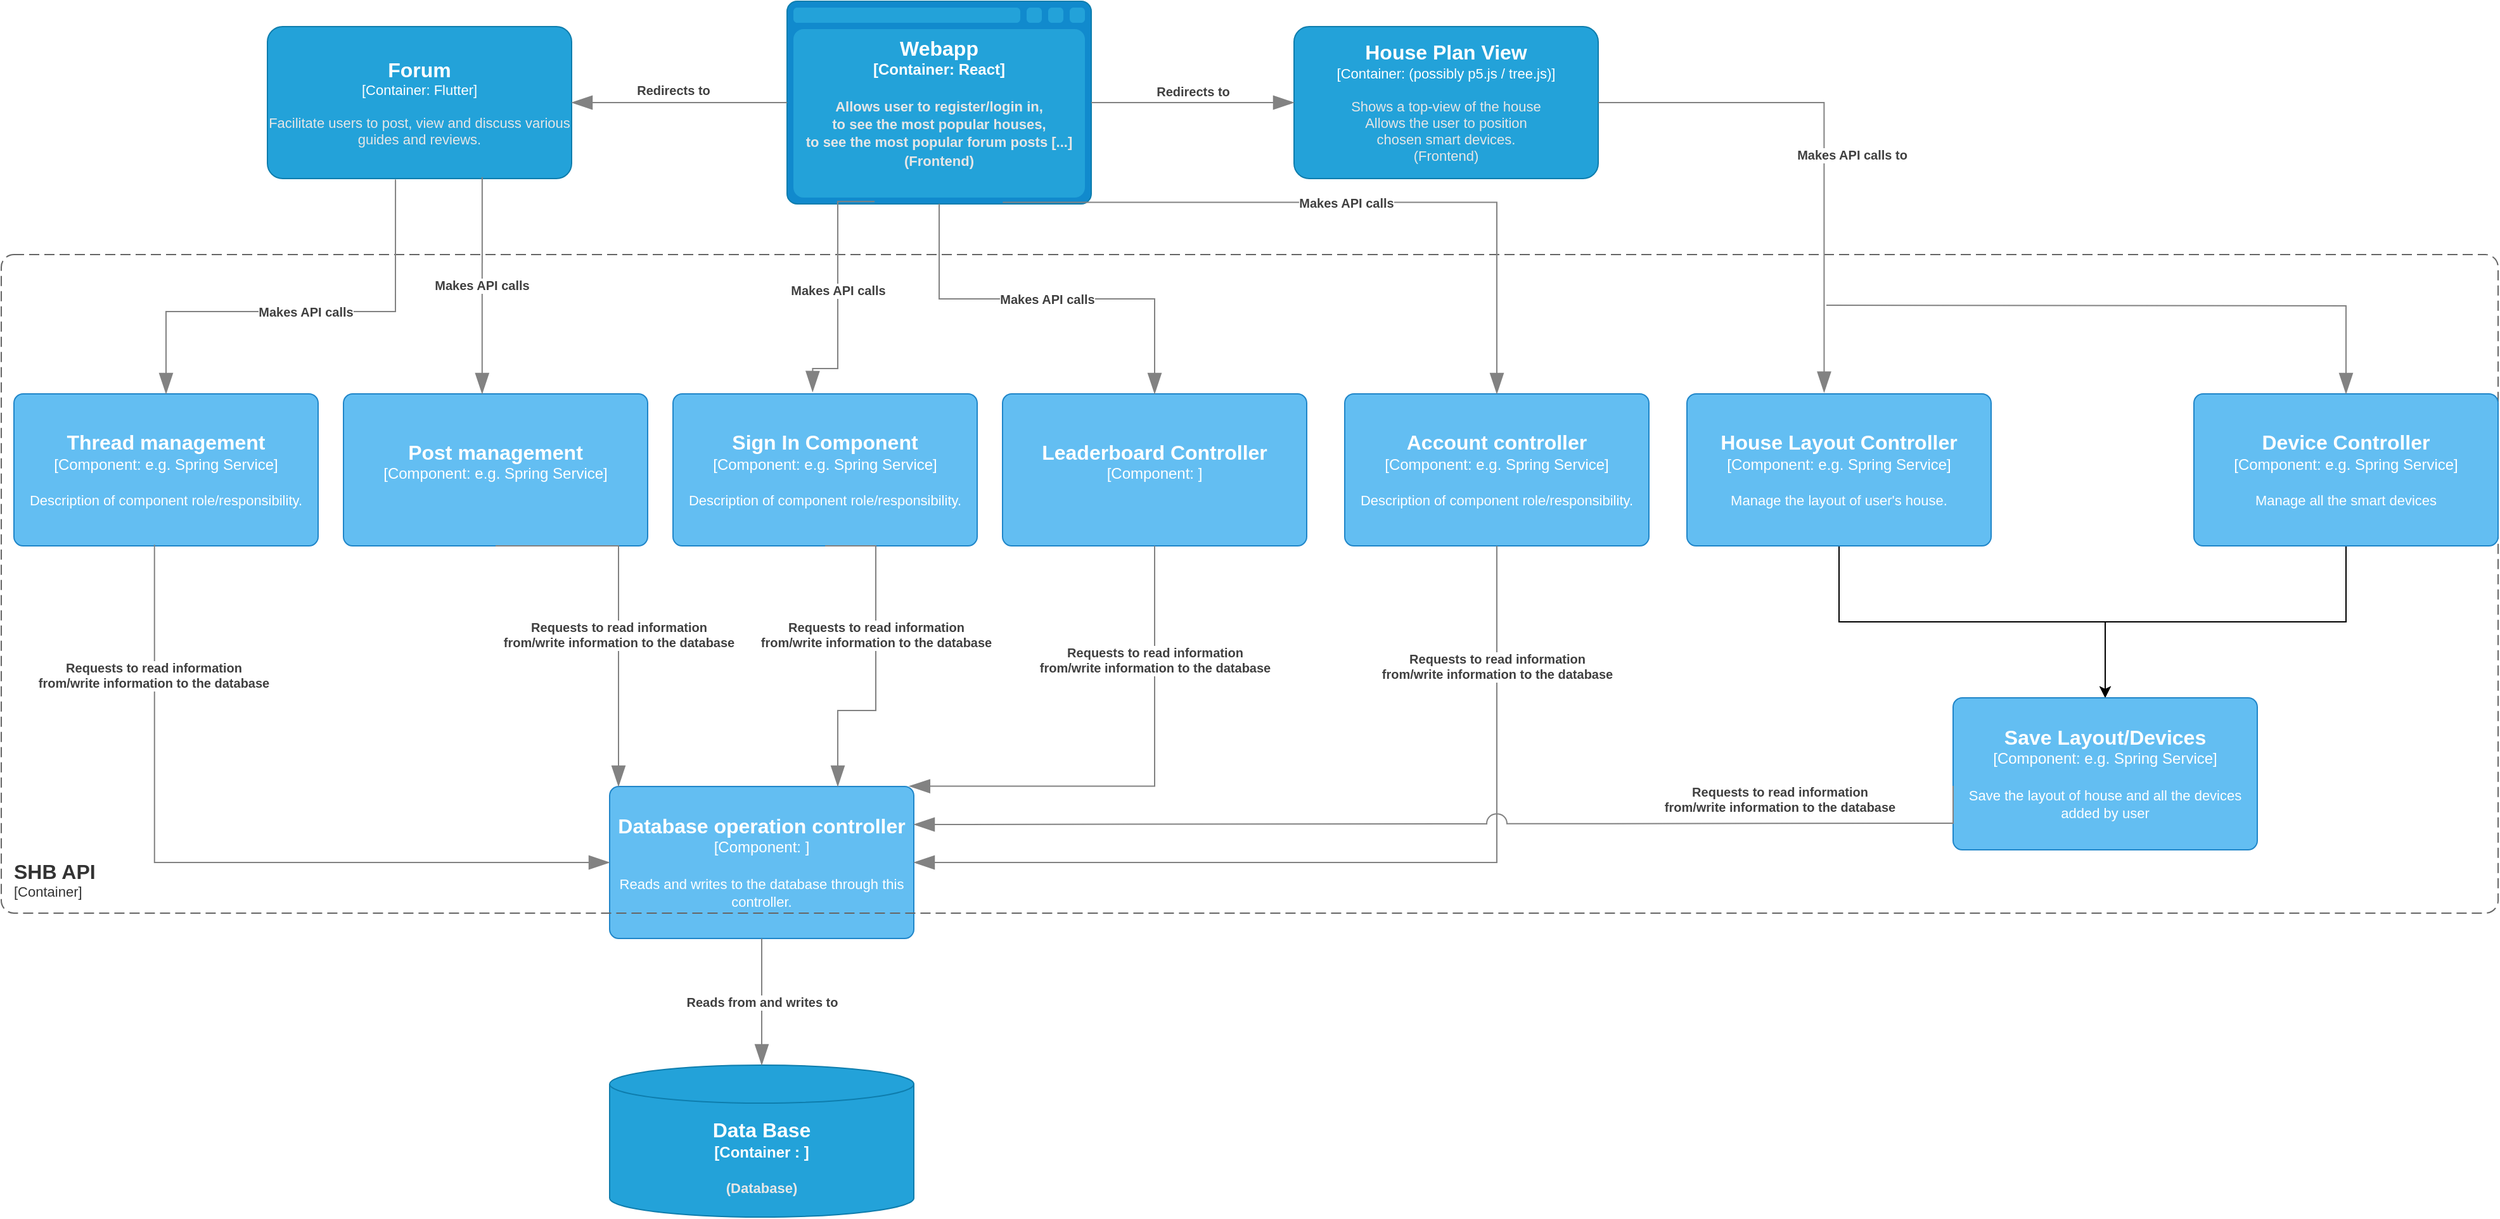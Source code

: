 <mxfile version="17.2.4" type="google"><diagram id="-z8tre7txHp5oWlBv7Ax" name="Page-1"><mxGraphModel grid="1" page="1" gridSize="10" guides="1" tooltips="1" connect="1" arrows="1" fold="1" pageScale="1" pageWidth="850" pageHeight="1100" math="0" shadow="0"><root><mxCell id="0"/><mxCell id="1" parent="0"/><object placeholders="1" c4Type="Webapp" c4Container="Container" c4Technology="React" c4Description="Allows user to register/login in, &#xA;to see the most popular houses, &#xA;to see the most popular forum posts [...]&#xA;(Frontend)" label="&lt;font style=&quot;font-size: 16px&quot;&gt;&lt;b&gt;%c4Type%&lt;/font&gt;&lt;div&gt;[%c4Container%:&amp;nbsp;%c4Technology%]&lt;/div&gt;&lt;br&gt;&lt;div&gt;&lt;font style=&quot;font-size: 11px&quot;&gt;&lt;font color=&quot;#E6E6E6&quot;&gt;%c4Description%&lt;/font&gt;&lt;/div&gt;" id="nEFwi3e7QY1FCoeLOy2n-24"><mxCell style="shape=mxgraph.c4.webBrowserContainer;whiteSpace=wrap;html=1;boundedLbl=1;rounded=0;labelBackgroundColor=none;fillColor=#118ACD;fontSize=12;fontColor=#ffffff;align=center;strokeColor=#0E7DAD;metaEdit=1;points=[[0.5,0,0],[1,0.25,0],[1,0.5,0],[1,0.75,0],[0.5,1,0],[0,0.75,0],[0,0.5,0],[0,0.25,0]];resizable=0;" vertex="1" parent="1"><mxGeometry x="620" y="580" width="240" height="160" as="geometry"/></mxCell></object><object placeholders="1" c4Name="House Plan View" c4Type="Container" c4Technology="(possibly p5.js / tree.js)" c4Description="Shows a top-view of the house&#xA;Allows the user to position&#xA;chosen smart devices.&#xA;(Frontend)" label="&lt;font style=&quot;font-size: 16px&quot;&gt;&lt;b&gt;%c4Name%&lt;/b&gt;&lt;/font&gt;&lt;div&gt;[%c4Type%: %c4Technology%]&lt;/div&gt;&lt;br&gt;&lt;div&gt;&lt;font style=&quot;font-size: 11px&quot;&gt;&lt;font color=&quot;#E6E6E6&quot;&gt;%c4Description%&lt;/font&gt;&lt;/div&gt;" id="nEFwi3e7QY1FCoeLOy2n-25"><mxCell style="rounded=1;whiteSpace=wrap;html=1;fontSize=11;labelBackgroundColor=none;fillColor=#23A2D9;fontColor=#ffffff;align=center;arcSize=10;strokeColor=#0E7DAD;metaEdit=1;resizable=0;points=[[0.25,0,0],[0.5,0,0],[0.75,0,0],[1,0.25,0],[1,0.5,0],[1,0.75,0],[0.75,1,0],[0.5,1,0],[0.25,1,0],[0,0.75,0],[0,0.5,0],[0,0.25,0]];" vertex="1" parent="1"><mxGeometry x="1020" y="600" width="240" height="120" as="geometry"/></mxCell></object><object placeholders="1" c4Type="Data Base" c4Container="Container " c4Technology="" c4Description="(Database)" label="&lt;font style=&quot;font-size: 16px&quot;&gt;&lt;b&gt;%c4Type%&lt;/font&gt;&lt;div&gt;[%c4Container%:&amp;nbsp;%c4Technology%]&lt;/div&gt;&lt;br&gt;&lt;div&gt;&lt;font style=&quot;font-size: 11px&quot;&gt;&lt;font color=&quot;#E6E6E6&quot;&gt;%c4Description%&lt;/font&gt;&lt;/div&gt;" id="nEFwi3e7QY1FCoeLOy2n-26"><mxCell style="shape=cylinder3;size=15;whiteSpace=wrap;html=1;boundedLbl=1;rounded=0;labelBackgroundColor=none;fillColor=#23A2D9;fontSize=12;fontColor=#ffffff;align=center;strokeColor=#0E7DAD;metaEdit=1;points=[[0.5,0,0],[1,0.25,0],[1,0.5,0],[1,0.75,0],[0.5,1,0],[0,0.75,0],[0,0.5,0],[0,0.25,0]];resizable=0;" vertex="1" parent="1"><mxGeometry x="480" y="1420" width="240" height="120" as="geometry"/></mxCell></object><object placeholders="1" c4Type="Relationship" c4Description="Redirects to" label="&lt;div style=&quot;text-align: left&quot;&gt;&lt;div style=&quot;text-align: center&quot;&gt;&lt;b&gt;%c4Description%&lt;/b&gt;&lt;/div&gt;" id="nEFwi3e7QY1FCoeLOy2n-33"><mxCell style="endArrow=blockThin;html=1;fontSize=10;fontColor=#404040;strokeWidth=1;endFill=1;strokeColor=#828282;elbow=vertical;metaEdit=1;endSize=14;startSize=14;jumpStyle=arc;jumpSize=16;rounded=0;edgeStyle=orthogonalEdgeStyle;exitX=1;exitY=0.5;exitDx=0;exitDy=0;exitPerimeter=0;entryX=0;entryY=0.5;entryDx=0;entryDy=0;entryPerimeter=0;" edge="1" parent="1" source="nEFwi3e7QY1FCoeLOy2n-24" target="nEFwi3e7QY1FCoeLOy2n-25"><mxGeometry y="9" width="240" relative="1" as="geometry"><mxPoint x="460" y="450" as="sourcePoint"/><mxPoint x="960" y="620" as="targetPoint"/><mxPoint as="offset"/></mxGeometry></mxCell></object><object placeholders="1" c4Name="Forum" c4Type="Container" c4Technology="Flutter" c4Description="Facilitate users to post, view and discuss various guides and reviews." label="&lt;font style=&quot;font-size: 16px&quot;&gt;&lt;b&gt;%c4Name%&lt;/b&gt;&lt;/font&gt;&lt;div&gt;[%c4Type%: %c4Technology%]&lt;/div&gt;&lt;br&gt;&lt;div&gt;&lt;font style=&quot;font-size: 11px&quot;&gt;&lt;font color=&quot;#E6E6E6&quot;&gt;%c4Description%&lt;/font&gt;&lt;/div&gt;" id="nEFwi3e7QY1FCoeLOy2n-39"><mxCell style="rounded=1;whiteSpace=wrap;html=1;fontSize=11;labelBackgroundColor=none;fillColor=#23A2D9;fontColor=#ffffff;align=center;arcSize=10;strokeColor=#0E7DAD;metaEdit=1;resizable=0;points=[[0.25,0,0],[0.5,0,0],[0.75,0,0],[1,0.25,0],[1,0.5,0],[1,0.75,0],[0.75,1,0],[0.5,1,0],[0.25,1,0],[0,0.75,0],[0,0.5,0],[0,0.25,0]];" vertex="1" parent="1"><mxGeometry x="210" y="600" width="240" height="120" as="geometry"/></mxCell></object><object placeholders="1" c4Name="Database operation controller" c4Type="Component" c4Technology="" c4Description="Reads and writes to the database through this controller." label="&lt;font style=&quot;font-size: 16px&quot;&gt;&lt;b&gt;%c4Name%&lt;/b&gt;&lt;/font&gt;&lt;div&gt;[%c4Type%: %c4Technology%]&lt;/div&gt;&lt;br&gt;&lt;div&gt;&lt;font style=&quot;font-size: 11px&quot;&gt;%c4Description%&lt;/font&gt;&lt;/div&gt;" id="ho9diYFYqr6Msoam_mI7-1"><mxCell style="rounded=1;whiteSpace=wrap;html=1;labelBackgroundColor=none;fillColor=#63BEF2;fontColor=#ffffff;align=center;arcSize=6;strokeColor=#2086C9;metaEdit=1;resizable=0;points=[[0.25,0,0],[0.5,0,0],[0.75,0,0],[1,0.25,0],[1,0.5,0],[1,0.75,0],[0.75,1,0],[0.5,1,0],[0.25,1,0],[0,0.75,0],[0,0.5,0],[0,0.25,0]];" vertex="1" parent="1"><mxGeometry x="480" y="1200" width="240" height="120" as="geometry"/></mxCell></object><object placeholders="1" c4Name="SHB API" c4Type="ContainerScopeBoundary" c4Application="Container" label="&lt;font style=&quot;font-size: 16px&quot;&gt;&lt;b&gt;&lt;div style=&quot;text-align: left&quot;&gt;%c4Name%&lt;/div&gt;&lt;/b&gt;&lt;/font&gt;&lt;div style=&quot;text-align: left&quot;&gt;[%c4Application%]&lt;/div&gt;" id="ho9diYFYqr6Msoam_mI7-3"><mxCell style="rounded=1;fontSize=11;whiteSpace=wrap;html=1;dashed=1;arcSize=20;fillColor=none;strokeColor=#666666;fontColor=#333333;labelBackgroundColor=none;align=left;verticalAlign=bottom;labelBorderColor=none;spacingTop=0;spacing=10;dashPattern=8 4;metaEdit=1;rotatable=0;perimeter=rectanglePerimeter;noLabel=0;labelPadding=0;allowArrows=0;connectable=0;expand=0;recursiveResize=0;editable=1;pointerEvents=0;absoluteArcSize=1;points=[[0.25,0,0],[0.5,0,0],[0.75,0,0],[1,0.25,0],[1,0.5,0],[1,0.75,0],[0.75,1,0],[0.5,1,0],[0.25,1,0],[0,0.75,0],[0,0.5,0],[0,0.25,0]];" vertex="1" parent="1"><mxGeometry y="780" width="1970" height="520" as="geometry"/></mxCell></object><object placeholders="1" c4Name="Leaderboard Controller" c4Type="Component" c4Technology="" c4Description="" label="&lt;font style=&quot;font-size: 16px&quot;&gt;&lt;b&gt;%c4Name%&lt;/b&gt;&lt;/font&gt;&lt;div&gt;[%c4Type%: %c4Technology%]&lt;/div&gt;&lt;br&gt;&lt;div&gt;&lt;font style=&quot;font-size: 11px&quot;&gt;%c4Description%&lt;/font&gt;&lt;/div&gt;" id="nEFwi3e7QY1FCoeLOy2n-49"><mxCell style="rounded=1;whiteSpace=wrap;html=1;labelBackgroundColor=none;fillColor=#63BEF2;fontColor=#ffffff;align=center;arcSize=6;strokeColor=#2086C9;metaEdit=1;resizable=0;points=[[0.25,0,0],[0.5,0,0],[0.75,0,0],[1,0.25,0],[1,0.5,0],[1,0.75,0],[0.75,1,0],[0.5,1,0],[0.25,1,0],[0,0.75,0],[0,0.5,0],[0,0.25,0]];" vertex="1" parent="1"><mxGeometry x="790" y="890" width="240" height="120" as="geometry"/></mxCell></object><object placeholders="1" c4Name="Thread management" c4Type="Component" c4Technology="e.g. Spring Service" c4Description="Description of component role/responsibility." label="&lt;font style=&quot;font-size: 16px&quot;&gt;&lt;b&gt;%c4Name%&lt;/b&gt;&lt;/font&gt;&lt;div&gt;[%c4Type%: %c4Technology%]&lt;/div&gt;&lt;br&gt;&lt;div&gt;&lt;font style=&quot;font-size: 11px&quot;&gt;%c4Description%&lt;/font&gt;&lt;/div&gt;" id="nEFwi3e7QY1FCoeLOy2n-50"><mxCell style="rounded=1;whiteSpace=wrap;html=1;labelBackgroundColor=none;fillColor=#63BEF2;fontColor=#ffffff;align=center;arcSize=6;strokeColor=#2086C9;metaEdit=1;resizable=0;points=[[0.25,0,0],[0.5,0,0],[0.75,0,0],[1,0.25,0],[1,0.5,0],[1,0.75,0],[0.75,1,0],[0.5,1,0],[0.25,1,0],[0,0.75,0],[0,0.5,0],[0,0.25,0]];" vertex="1" parent="1"><mxGeometry x="10" y="890" width="240" height="120" as="geometry"/></mxCell></object><object placeholders="1" c4Name="Post management" c4Type="Component" c4Technology="e.g. Spring Service" c4Description="" label="&lt;font style=&quot;font-size: 16px&quot;&gt;&lt;b&gt;%c4Name%&lt;/b&gt;&lt;/font&gt;&lt;div&gt;[%c4Type%: %c4Technology%]&lt;/div&gt;&lt;br&gt;&lt;div&gt;&lt;font style=&quot;font-size: 11px&quot;&gt;%c4Description%&lt;/font&gt;&lt;/div&gt;" id="ho9diYFYqr6Msoam_mI7-4"><mxCell style="rounded=1;whiteSpace=wrap;html=1;labelBackgroundColor=none;fillColor=#63BEF2;fontColor=#ffffff;align=center;arcSize=6;strokeColor=#2086C9;metaEdit=1;resizable=0;points=[[0.25,0,0],[0.5,0,0],[0.75,0,0],[1,0.25,0],[1,0.5,0],[1,0.75,0],[0.75,1,0],[0.5,1,0],[0.25,1,0],[0,0.75,0],[0,0.5,0],[0,0.25,0]];" vertex="1" parent="1"><mxGeometry x="270" y="890" width="240" height="120" as="geometry"/></mxCell></object><object placeholders="1" c4Name="Account controller" c4Type="Component" c4Technology="e.g. Spring Service" c4Description="Description of component role/responsibility." label="&lt;font style=&quot;font-size: 16px&quot;&gt;&lt;b&gt;%c4Name%&lt;/b&gt;&lt;/font&gt;&lt;div&gt;[%c4Type%: %c4Technology%]&lt;/div&gt;&lt;br&gt;&lt;div&gt;&lt;font style=&quot;font-size: 11px&quot;&gt;%c4Description%&lt;/font&gt;&lt;/div&gt;" id="ho9diYFYqr6Msoam_mI7-5"><mxCell style="rounded=1;whiteSpace=wrap;html=1;labelBackgroundColor=none;fillColor=#63BEF2;fontColor=#ffffff;align=center;arcSize=6;strokeColor=#2086C9;metaEdit=1;resizable=0;points=[[0.25,0,0],[0.5,0,0],[0.75,0,0],[1,0.25,0],[1,0.5,0],[1,0.75,0],[0.75,1,0],[0.5,1,0],[0.25,1,0],[0,0.75,0],[0,0.5,0],[0,0.25,0]];" vertex="1" parent="1"><mxGeometry x="1060" y="890" width="240" height="120" as="geometry"/></mxCell></object><object placeholders="1" c4Type="Relationship" c4Description="Requests to read information&#xA; from/write information to the database" label="&lt;div style=&quot;text-align: left&quot;&gt;&lt;div style=&quot;text-align: center&quot;&gt;&lt;b&gt;%c4Description%&lt;/b&gt;&lt;/div&gt;" id="xDx-KU9tCb6xmklgKUWT-1"><mxCell style="endArrow=blockThin;html=1;fontSize=10;fontColor=#404040;strokeWidth=1;endFill=1;strokeColor=#828282;elbow=vertical;metaEdit=1;endSize=14;startSize=14;jumpStyle=arc;jumpSize=16;rounded=0;edgeStyle=orthogonalEdgeStyle;exitX=0.462;exitY=0.993;exitDx=0;exitDy=0;exitPerimeter=0;entryX=0;entryY=0.5;entryDx=0;entryDy=0;entryPerimeter=0;" edge="1" parent="1" source="nEFwi3e7QY1FCoeLOy2n-50" target="ho9diYFYqr6Msoam_mI7-1"><mxGeometry x="-0.663" y="-1" width="240" relative="1" as="geometry"><mxPoint x="240" y="1100" as="sourcePoint"/><mxPoint x="480" y="1100" as="targetPoint"/><mxPoint as="offset"/></mxGeometry></mxCell></object><object placeholders="1" c4Type="Relationship" c4Description="Requests to read information&#xA; from/write information to the database" label="&lt;div style=&quot;text-align: left&quot;&gt;&lt;div style=&quot;text-align: center&quot;&gt;&lt;b&gt;%c4Description%&lt;/b&gt;&lt;/div&gt;" id="xDx-KU9tCb6xmklgKUWT-3"><mxCell style="endArrow=blockThin;html=1;fontSize=10;fontColor=#404040;strokeWidth=1;endFill=1;strokeColor=#828282;elbow=vertical;metaEdit=1;endSize=14;startSize=14;jumpStyle=arc;jumpSize=16;rounded=0;edgeStyle=orthogonalEdgeStyle;exitX=0.5;exitY=1;exitDx=0;exitDy=0;exitPerimeter=0;" edge="1" parent="1" source="ho9diYFYqr6Msoam_mI7-4"><mxGeometry x="0.164" width="240" relative="1" as="geometry"><mxPoint x="200.88" y="1019.16" as="sourcePoint"/><mxPoint x="487" y="1200" as="targetPoint"/><Array as="points"><mxPoint x="487" y="1010"/><mxPoint x="487" y="1105"/></Array><mxPoint as="offset"/></mxGeometry></mxCell></object><object placeholders="1" c4Type="Relationship" c4Description="Requests to read information&#xA; from/write information to the database" label="&lt;div style=&quot;text-align: left&quot;&gt;&lt;div style=&quot;text-align: center&quot;&gt;&lt;b&gt;%c4Description%&lt;/b&gt;&lt;/div&gt;" id="xDx-KU9tCb6xmklgKUWT-4"><mxCell style="endArrow=blockThin;html=1;fontSize=10;fontColor=#404040;strokeWidth=1;endFill=1;strokeColor=#828282;elbow=vertical;metaEdit=1;endSize=14;startSize=14;jumpStyle=arc;jumpSize=16;rounded=0;edgeStyle=orthogonalEdgeStyle;exitX=0.5;exitY=1;exitDx=0;exitDy=0;exitPerimeter=0;entryX=0.985;entryY=-0.002;entryDx=0;entryDy=0;entryPerimeter=0;" edge="1" parent="1" source="nEFwi3e7QY1FCoeLOy2n-49" target="ho9diYFYqr6Msoam_mI7-1"><mxGeometry x="-0.53" width="240" relative="1" as="geometry"><mxPoint x="803" y="1050" as="sourcePoint"/><mxPoint x="800" y="1240" as="targetPoint"/><Array as="points"><mxPoint x="910" y="1200"/></Array><mxPoint as="offset"/></mxGeometry></mxCell></object><object placeholders="1" c4Type="Relationship" c4Description="Requests to read information&#xA; from/write information to the database" label="&lt;div style=&quot;text-align: left&quot;&gt;&lt;div style=&quot;text-align: center&quot;&gt;&lt;b&gt;%c4Description%&lt;/b&gt;&lt;/div&gt;" id="xDx-KU9tCb6xmklgKUWT-5"><mxCell style="endArrow=blockThin;html=1;fontSize=10;fontColor=#404040;strokeWidth=1;endFill=1;strokeColor=#828282;elbow=vertical;metaEdit=1;endSize=14;startSize=14;jumpStyle=arc;jumpSize=16;rounded=0;edgeStyle=orthogonalEdgeStyle;exitX=0.5;exitY=1;exitDx=0;exitDy=0;exitPerimeter=0;entryX=1;entryY=0.5;entryDx=0;entryDy=0;entryPerimeter=0;" edge="1" parent="1" source="ho9diYFYqr6Msoam_mI7-5" target="ho9diYFYqr6Msoam_mI7-1"><mxGeometry x="-0.733" width="240" relative="1" as="geometry"><mxPoint x="200.88" y="1019.16" as="sourcePoint"/><mxPoint x="490" y="1270" as="targetPoint"/><mxPoint as="offset"/></mxGeometry></mxCell></object><object placeholders="1" c4Type="Relationship" c4Description="Makes API calls" label="&lt;div style=&quot;text-align: left&quot;&gt;&lt;div style=&quot;text-align: center&quot;&gt;&lt;b&gt;%c4Description%&lt;/b&gt;&lt;/div&gt;" id="xDx-KU9tCb6xmklgKUWT-8"><mxCell style="endArrow=blockThin;html=1;fontSize=10;fontColor=#404040;strokeWidth=1;endFill=1;strokeColor=#828282;elbow=vertical;metaEdit=1;endSize=14;startSize=14;jumpStyle=arc;jumpSize=16;rounded=0;edgeStyle=orthogonalEdgeStyle;entryX=0.5;entryY=0;entryDx=0;entryDy=0;entryPerimeter=0;exitX=0.421;exitY=1.006;exitDx=0;exitDy=0;exitPerimeter=0;" edge="1" parent="1" source="nEFwi3e7QY1FCoeLOy2n-39" target="nEFwi3e7QY1FCoeLOy2n-50"><mxGeometry width="240" relative="1" as="geometry"><mxPoint x="311" y="770" as="sourcePoint"/><mxPoint x="310" y="710" as="targetPoint"/><Array as="points"><mxPoint x="311" y="825"/><mxPoint x="130" y="825"/></Array></mxGeometry></mxCell></object><mxCell id="IchLfw0oGWnLWRFMGbU5-4" style="edgeStyle=orthogonalEdgeStyle;rounded=0;orthogonalLoop=1;jettySize=auto;html=1;exitX=0.5;exitY=1;exitDx=0;exitDy=0;exitPerimeter=0;" edge="1" parent="1" source="IchLfw0oGWnLWRFMGbU5-1" target="IchLfw0oGWnLWRFMGbU5-3"><mxGeometry relative="1" as="geometry"/></mxCell><object placeholders="1" c4Name="House Layout Controller" c4Type="Component" c4Technology="e.g. Spring Service" c4Description="Manage the layout of user's house." label="&lt;font style=&quot;font-size: 16px&quot;&gt;&lt;b&gt;%c4Name%&lt;/b&gt;&lt;/font&gt;&lt;div&gt;[%c4Type%: %c4Technology%]&lt;/div&gt;&lt;br&gt;&lt;div&gt;&lt;font style=&quot;font-size: 11px&quot;&gt;%c4Description%&lt;/font&gt;&lt;/div&gt;" id="IchLfw0oGWnLWRFMGbU5-1"><mxCell style="rounded=1;whiteSpace=wrap;html=1;labelBackgroundColor=none;fillColor=#63BEF2;fontColor=#ffffff;align=center;arcSize=6;strokeColor=#2086C9;metaEdit=1;resizable=0;points=[[0.25,0,0],[0.5,0,0],[0.75,0,0],[1,0.25,0],[1,0.5,0],[1,0.75,0],[0.75,1,0],[0.5,1,0],[0.25,1,0],[0,0.75,0],[0,0.5,0],[0,0.25,0]];" vertex="1" parent="1"><mxGeometry x="1330" y="890" width="240" height="120" as="geometry"/></mxCell></object><object placeholders="1" c4Type="Relationship" c4Description="Makes API calls" label="&lt;div style=&quot;text-align: left&quot;&gt;&lt;div style=&quot;text-align: center&quot;&gt;&lt;b&gt;%c4Description%&lt;/b&gt;&lt;/div&gt;" id="xDx-KU9tCb6xmklgKUWT-9"><mxCell style="endArrow=blockThin;html=1;fontSize=10;fontColor=#404040;strokeWidth=1;endFill=1;strokeColor=#828282;elbow=vertical;metaEdit=1;endSize=14;startSize=14;jumpStyle=arc;jumpSize=16;rounded=0;edgeStyle=orthogonalEdgeStyle;exitX=0.706;exitY=0.991;exitDx=0;exitDy=0;exitPerimeter=0;" edge="1" parent="1" source="nEFwi3e7QY1FCoeLOy2n-39"><mxGeometry x="-0.009" width="240" relative="1" as="geometry"><mxPoint x="-170" y="630" as="sourcePoint"/><mxPoint x="380" y="890" as="targetPoint"/><Array as="points"><mxPoint x="379" y="890"/></Array><mxPoint as="offset"/></mxGeometry></mxCell></object><mxCell id="IchLfw0oGWnLWRFMGbU5-5" style="edgeStyle=orthogonalEdgeStyle;rounded=0;orthogonalLoop=1;jettySize=auto;html=1;entryX=0.5;entryY=0;entryDx=0;entryDy=0;entryPerimeter=0;" edge="1" parent="1" source="IchLfw0oGWnLWRFMGbU5-2" target="IchLfw0oGWnLWRFMGbU5-3"><mxGeometry relative="1" as="geometry"/></mxCell><object placeholders="1" c4Name="Device Controller" c4Type="Component" c4Technology="e.g. Spring Service" c4Description="Manage all the smart devices  " label="&lt;font style=&quot;font-size: 16px&quot;&gt;&lt;b&gt;%c4Name%&lt;/b&gt;&lt;/font&gt;&lt;div&gt;[%c4Type%: %c4Technology%]&lt;/div&gt;&lt;br&gt;&lt;div&gt;&lt;font style=&quot;font-size: 11px&quot;&gt;%c4Description%&lt;/font&gt;&lt;/div&gt;" id="IchLfw0oGWnLWRFMGbU5-2"><mxCell style="rounded=1;whiteSpace=wrap;html=1;labelBackgroundColor=none;fillColor=#63BEF2;fontColor=#ffffff;align=center;arcSize=6;strokeColor=#2086C9;metaEdit=1;resizable=0;points=[[0.25,0,0],[0.5,0,0],[0.75,0,0],[1,0.25,0],[1,0.5,0],[1,0.75,0],[0.75,1,0],[0.5,1,0],[0.25,1,0],[0,0.75,0],[0,0.5,0],[0,0.25,0]];" vertex="1" parent="1"><mxGeometry x="1730" y="890" width="240" height="120" as="geometry"/></mxCell></object><object placeholders="1" c4Name="Save Layout/Devices" c4Type="Component" c4Technology="e.g. Spring Service" c4Description="Save the layout of house and all the devices added by user" label="&lt;font style=&quot;font-size: 16px&quot;&gt;&lt;b&gt;%c4Name%&lt;/b&gt;&lt;/font&gt;&lt;div&gt;[%c4Type%: %c4Technology%]&lt;/div&gt;&lt;br&gt;&lt;div&gt;&lt;font style=&quot;font-size: 11px&quot;&gt;%c4Description%&lt;/font&gt;&lt;/div&gt;" id="IchLfw0oGWnLWRFMGbU5-3"><mxCell style="rounded=1;whiteSpace=wrap;html=1;labelBackgroundColor=none;fillColor=#63BEF2;fontColor=#ffffff;align=center;arcSize=6;strokeColor=#2086C9;metaEdit=1;resizable=0;points=[[0.25,0,0],[0.5,0,0],[0.75,0,0],[1,0.25,0],[1,0.5,0],[1,0.75,0],[0.75,1,0],[0.5,1,0],[0.25,1,0],[0,0.75,0],[0,0.5,0],[0,0.25,0]];" vertex="1" parent="1"><mxGeometry x="1540" y="1130" width="240" height="120" as="geometry"/></mxCell></object><object placeholders="1" c4Type="Relationship" c4Description="Makes API calls" label="&lt;div style=&quot;text-align: left&quot;&gt;&lt;div style=&quot;text-align: center&quot;&gt;&lt;b&gt;%c4Description%&lt;/b&gt;&lt;/div&gt;" id="xDx-KU9tCb6xmklgKUWT-11"><mxCell style="endArrow=blockThin;html=1;fontSize=10;fontColor=#404040;strokeWidth=1;endFill=1;strokeColor=#828282;elbow=vertical;metaEdit=1;endSize=14;startSize=14;jumpStyle=arc;jumpSize=16;rounded=0;edgeStyle=orthogonalEdgeStyle;exitX=0.5;exitY=1;exitDx=0;exitDy=0;exitPerimeter=0;entryX=0.5;entryY=0;entryDx=0;entryDy=0;entryPerimeter=0;" edge="1" parent="1" source="nEFwi3e7QY1FCoeLOy2n-24" target="nEFwi3e7QY1FCoeLOy2n-49"><mxGeometry width="240" relative="1" as="geometry"><mxPoint x="760" y="770" as="sourcePoint"/><mxPoint x="1000" y="770" as="targetPoint"/></mxGeometry></mxCell></object><object placeholders="1" c4Type="Relationship" c4Description="Reads from and writes to" label="&lt;div style=&quot;text-align: left&quot;&gt;&lt;div style=&quot;text-align: center&quot;&gt;&lt;b&gt;%c4Description%&lt;/b&gt;&lt;/div&gt;" id="xDx-KU9tCb6xmklgKUWT-12"><mxCell style="endArrow=blockThin;html=1;fontSize=10;fontColor=#404040;strokeWidth=1;endFill=1;strokeColor=#828282;elbow=vertical;metaEdit=1;endSize=14;startSize=14;jumpStyle=arc;jumpSize=16;rounded=0;edgeStyle=orthogonalEdgeStyle;exitX=0.5;exitY=1;exitDx=0;exitDy=0;exitPerimeter=0;entryX=0.5;entryY=0;entryDx=0;entryDy=0;entryPerimeter=0;" edge="1" parent="1" source="ho9diYFYqr6Msoam_mI7-1" target="nEFwi3e7QY1FCoeLOy2n-26"><mxGeometry width="240" relative="1" as="geometry"><mxPoint x="310" y="1430" as="sourcePoint"/><mxPoint x="550" y="1430" as="targetPoint"/></mxGeometry></mxCell></object><object placeholders="1" c4Type="Relationship" c4Description="Makes API calls" label="&lt;div style=&quot;text-align: left&quot;&gt;&lt;div style=&quot;text-align: center&quot;&gt;&lt;b&gt;%c4Description%&lt;/b&gt;&lt;/div&gt;" id="xDx-KU9tCb6xmklgKUWT-13"><mxCell style="endArrow=blockThin;html=1;fontSize=10;fontColor=#404040;strokeWidth=1;endFill=1;strokeColor=#828282;elbow=vertical;metaEdit=1;endSize=14;startSize=14;jumpStyle=arc;jumpSize=16;rounded=0;edgeStyle=orthogonalEdgeStyle;exitX=0.709;exitY=0.992;exitDx=0;exitDy=0;exitPerimeter=0;entryX=0.5;entryY=0;entryDx=0;entryDy=0;entryPerimeter=0;" edge="1" parent="1" source="nEFwi3e7QY1FCoeLOy2n-24" target="ho9diYFYqr6Msoam_mI7-5"><mxGeometry width="240" relative="1" as="geometry"><mxPoint x="900" y="780" as="sourcePoint"/><mxPoint x="940" y="930" as="targetPoint"/></mxGeometry></mxCell></object><object placeholders="1" c4Type="Relationship" c4Description="Redirects to" label="&lt;div style=&quot;text-align: left&quot;&gt;&lt;div style=&quot;text-align: center&quot;&gt;&lt;b&gt;%c4Description%&lt;/b&gt;&lt;/div&gt;" id="IW-EUNJd0VL4Wqm1J3tZ-2"><mxCell style="endArrow=blockThin;html=1;fontSize=10;fontColor=#404040;strokeWidth=1;endFill=1;strokeColor=#828282;elbow=vertical;metaEdit=1;endSize=14;startSize=14;jumpStyle=arc;jumpSize=16;rounded=0;edgeStyle=orthogonalEdgeStyle;exitX=0;exitY=0.5;exitDx=0;exitDy=0;exitPerimeter=0;entryX=1;entryY=0.5;entryDx=0;entryDy=0;entryPerimeter=0;" edge="1" parent="1" source="nEFwi3e7QY1FCoeLOy2n-24" target="nEFwi3e7QY1FCoeLOy2n-39"><mxGeometry x="0.059" y="-10" width="240" relative="1" as="geometry"><mxPoint x="460" y="530" as="sourcePoint"/><mxPoint x="620" y="530" as="targetPoint"/><mxPoint as="offset"/></mxGeometry></mxCell></object><object placeholders="1" c4Type="Relationship" c4Description="Requests to read information&#xA; from/write information to the database" label="&lt;div style=&quot;text-align: left&quot;&gt;&lt;div style=&quot;text-align: center&quot;&gt;&lt;b&gt;%c4Description%&lt;/b&gt;&lt;/div&gt;" id="IW-EUNJd0VL4Wqm1J3tZ-3"><mxCell style="endArrow=blockThin;html=1;fontSize=10;fontColor=#404040;strokeWidth=1;endFill=1;strokeColor=#828282;elbow=vertical;metaEdit=1;endSize=14;startSize=14;jumpStyle=arc;jumpSize=16;rounded=0;edgeStyle=orthogonalEdgeStyle;entryX=1;entryY=0.25;entryDx=0;entryDy=0;entryPerimeter=0;exitX=0;exitY=0.579;exitDx=0;exitDy=0;exitPerimeter=0;" edge="1" parent="1" source="IchLfw0oGWnLWRFMGbU5-3" target="ho9diYFYqr6Msoam_mI7-1"><mxGeometry x="-0.605" y="-20" width="240" relative="1" as="geometry"><mxPoint x="1490" y="1230" as="sourcePoint"/><mxPoint x="1260" y="1280" as="targetPoint"/><Array as="points"><mxPoint x="1490" y="1229"/></Array><mxPoint as="offset"/></mxGeometry></mxCell></object><object placeholders="1" c4Type="Relationship" c4Description="Makes API calls to" label="&lt;div style=&quot;text-align: left&quot;&gt;&lt;div style=&quot;text-align: center&quot;&gt;&lt;b&gt;%c4Description%&lt;/b&gt;&lt;/div&gt;" id="IW-EUNJd0VL4Wqm1J3tZ-5"><mxCell style="endArrow=blockThin;html=1;fontSize=10;fontColor=#404040;strokeWidth=1;endFill=1;strokeColor=#828282;elbow=vertical;metaEdit=1;endSize=14;startSize=14;jumpStyle=arc;jumpSize=16;rounded=0;edgeStyle=orthogonalEdgeStyle;exitX=1;exitY=0.5;exitDx=0;exitDy=0;exitPerimeter=0;entryX=0.451;entryY=-0.009;entryDx=0;entryDy=0;entryPerimeter=0;" edge="1" parent="1" source="nEFwi3e7QY1FCoeLOy2n-25" target="IchLfw0oGWnLWRFMGbU5-1"><mxGeometry x="0.072" y="22" width="240" relative="1" as="geometry"><mxPoint x="1420" y="700.0" as="sourcePoint"/><mxPoint x="1580" y="700.0" as="targetPoint"/><mxPoint y="1" as="offset"/></mxGeometry></mxCell></object><object placeholders="1" c4Type="Relationship" c4Description="" label="&lt;div style=&quot;text-align: left&quot;&gt;&lt;div style=&quot;text-align: center&quot;&gt;&lt;b&gt;%c4Description%&lt;/b&gt;&lt;/div&gt;" id="IW-EUNJd0VL4Wqm1J3tZ-6"><mxCell style="endArrow=blockThin;html=1;fontSize=10;fontColor=#404040;strokeWidth=1;endFill=1;strokeColor=#828282;elbow=vertical;metaEdit=1;endSize=14;startSize=14;jumpStyle=arc;jumpSize=16;rounded=0;edgeStyle=orthogonalEdgeStyle;exitX=1;exitY=0.5;exitDx=0;exitDy=0;exitPerimeter=0;entryX=0.5;entryY=0;entryDx=0;entryDy=0;entryPerimeter=0;" edge="1" parent="1" target="IchLfw0oGWnLWRFMGbU5-2"><mxGeometry y="120" width="240" relative="1" as="geometry"><mxPoint x="1440" y="820.0" as="sourcePoint"/><mxPoint x="1600" y="820.0" as="targetPoint"/><mxPoint as="offset"/></mxGeometry></mxCell></object><object placeholders="1" c4Name="Sign In Component" c4Type="Component" c4Technology="e.g. Spring Service" c4Description="Description of component role/responsibility." label="&lt;font style=&quot;font-size: 16px&quot;&gt;&lt;b&gt;%c4Name%&lt;/b&gt;&lt;/font&gt;&lt;div&gt;[%c4Type%: %c4Technology%]&lt;/div&gt;&lt;br&gt;&lt;div&gt;&lt;font style=&quot;font-size: 11px&quot;&gt;%c4Description%&lt;/font&gt;&lt;/div&gt;" id="xDx-KU9tCb6xmklgKUWT-14"><mxCell style="rounded=1;whiteSpace=wrap;html=1;labelBackgroundColor=none;fillColor=#63BEF2;fontColor=#ffffff;align=center;arcSize=6;strokeColor=#2086C9;metaEdit=1;resizable=0;points=[[0.25,0,0],[0.5,0,0],[0.75,0,0],[1,0.25,0],[1,0.5,0],[1,0.75,0],[0.75,1,0],[0.5,1,0],[0.25,1,0],[0,0.75,0],[0,0.5,0],[0,0.25,0]];" vertex="1" parent="1"><mxGeometry x="530" y="890" width="240" height="120" as="geometry"/></mxCell></object><object placeholders="1" c4Type="Relationship" c4Description="Makes API calls" label="&lt;div style=&quot;text-align: left&quot;&gt;&lt;div style=&quot;text-align: center&quot;&gt;&lt;b&gt;%c4Description%&lt;/b&gt;&lt;/div&gt;" id="xDx-KU9tCb6xmklgKUWT-16"><mxCell style="endArrow=blockThin;html=1;fontSize=10;fontColor=#404040;strokeWidth=1;endFill=1;strokeColor=#828282;elbow=vertical;metaEdit=1;endSize=14;startSize=14;jumpStyle=arc;jumpSize=16;rounded=0;edgeStyle=orthogonalEdgeStyle;exitX=0.288;exitY=0.988;exitDx=0;exitDy=0;exitPerimeter=0;entryX=0.459;entryY=-0.013;entryDx=0;entryDy=0;entryPerimeter=0;" edge="1" parent="1" source="nEFwi3e7QY1FCoeLOy2n-24" target="xDx-KU9tCb6xmklgKUWT-14"><mxGeometry width="240" relative="1" as="geometry"><mxPoint x="750" y="750" as="sourcePoint"/><mxPoint x="920" y="900.0" as="targetPoint"/><Array as="points"><mxPoint x="660" y="738"/><mxPoint x="660" y="870"/><mxPoint x="640" y="870"/></Array></mxGeometry></mxCell></object><object placeholders="1" c4Type="Relationship" c4Description="Requests to read information&#xA; from/write information to the database" label="&lt;div style=&quot;text-align: left&quot;&gt;&lt;div style=&quot;text-align: center&quot;&gt;&lt;b&gt;%c4Description%&lt;/b&gt;&lt;/div&gt;" id="xDx-KU9tCb6xmklgKUWT-17"><mxCell style="endArrow=blockThin;html=1;fontSize=10;fontColor=#404040;strokeWidth=1;endFill=1;strokeColor=#828282;elbow=vertical;metaEdit=1;endSize=14;startSize=14;jumpStyle=arc;jumpSize=16;rounded=0;edgeStyle=orthogonalEdgeStyle;exitX=0.5;exitY=1;exitDx=0;exitDy=0;exitPerimeter=0;" edge="1" parent="1" source="xDx-KU9tCb6xmklgKUWT-14"><mxGeometry x="-0.154" width="240" relative="1" as="geometry"><mxPoint x="713.6" y="1060.2" as="sourcePoint"/><mxPoint x="660" y="1200" as="targetPoint"/><Array as="points"><mxPoint x="690" y="1010"/><mxPoint x="690" y="1140"/><mxPoint x="660" y="1140"/></Array><mxPoint as="offset"/></mxGeometry></mxCell></object></root></mxGraphModel></diagram></mxfile>